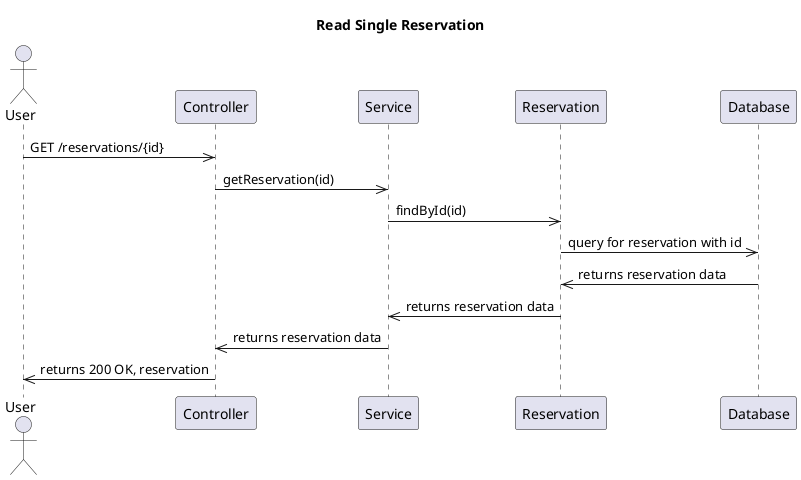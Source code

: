 @startuml
title Read Single Reservation

actor User
participant "Controller" as ReservationController
participant "Service" as ReservationService
participant "Reservation" as Reservation
participant "Database" as Database

User ->> ReservationController : GET /reservations/{id}
ReservationController ->> ReservationService : getReservation(id)
ReservationService ->> Reservation : findById(id)
Reservation ->> Database : query for reservation with id
Database ->> Reservation : returns reservation data
Reservation ->> ReservationService : returns reservation data
ReservationService ->> ReservationController : returns reservation data
ReservationController ->> User : returns 200 OK, reservation
@enduml
